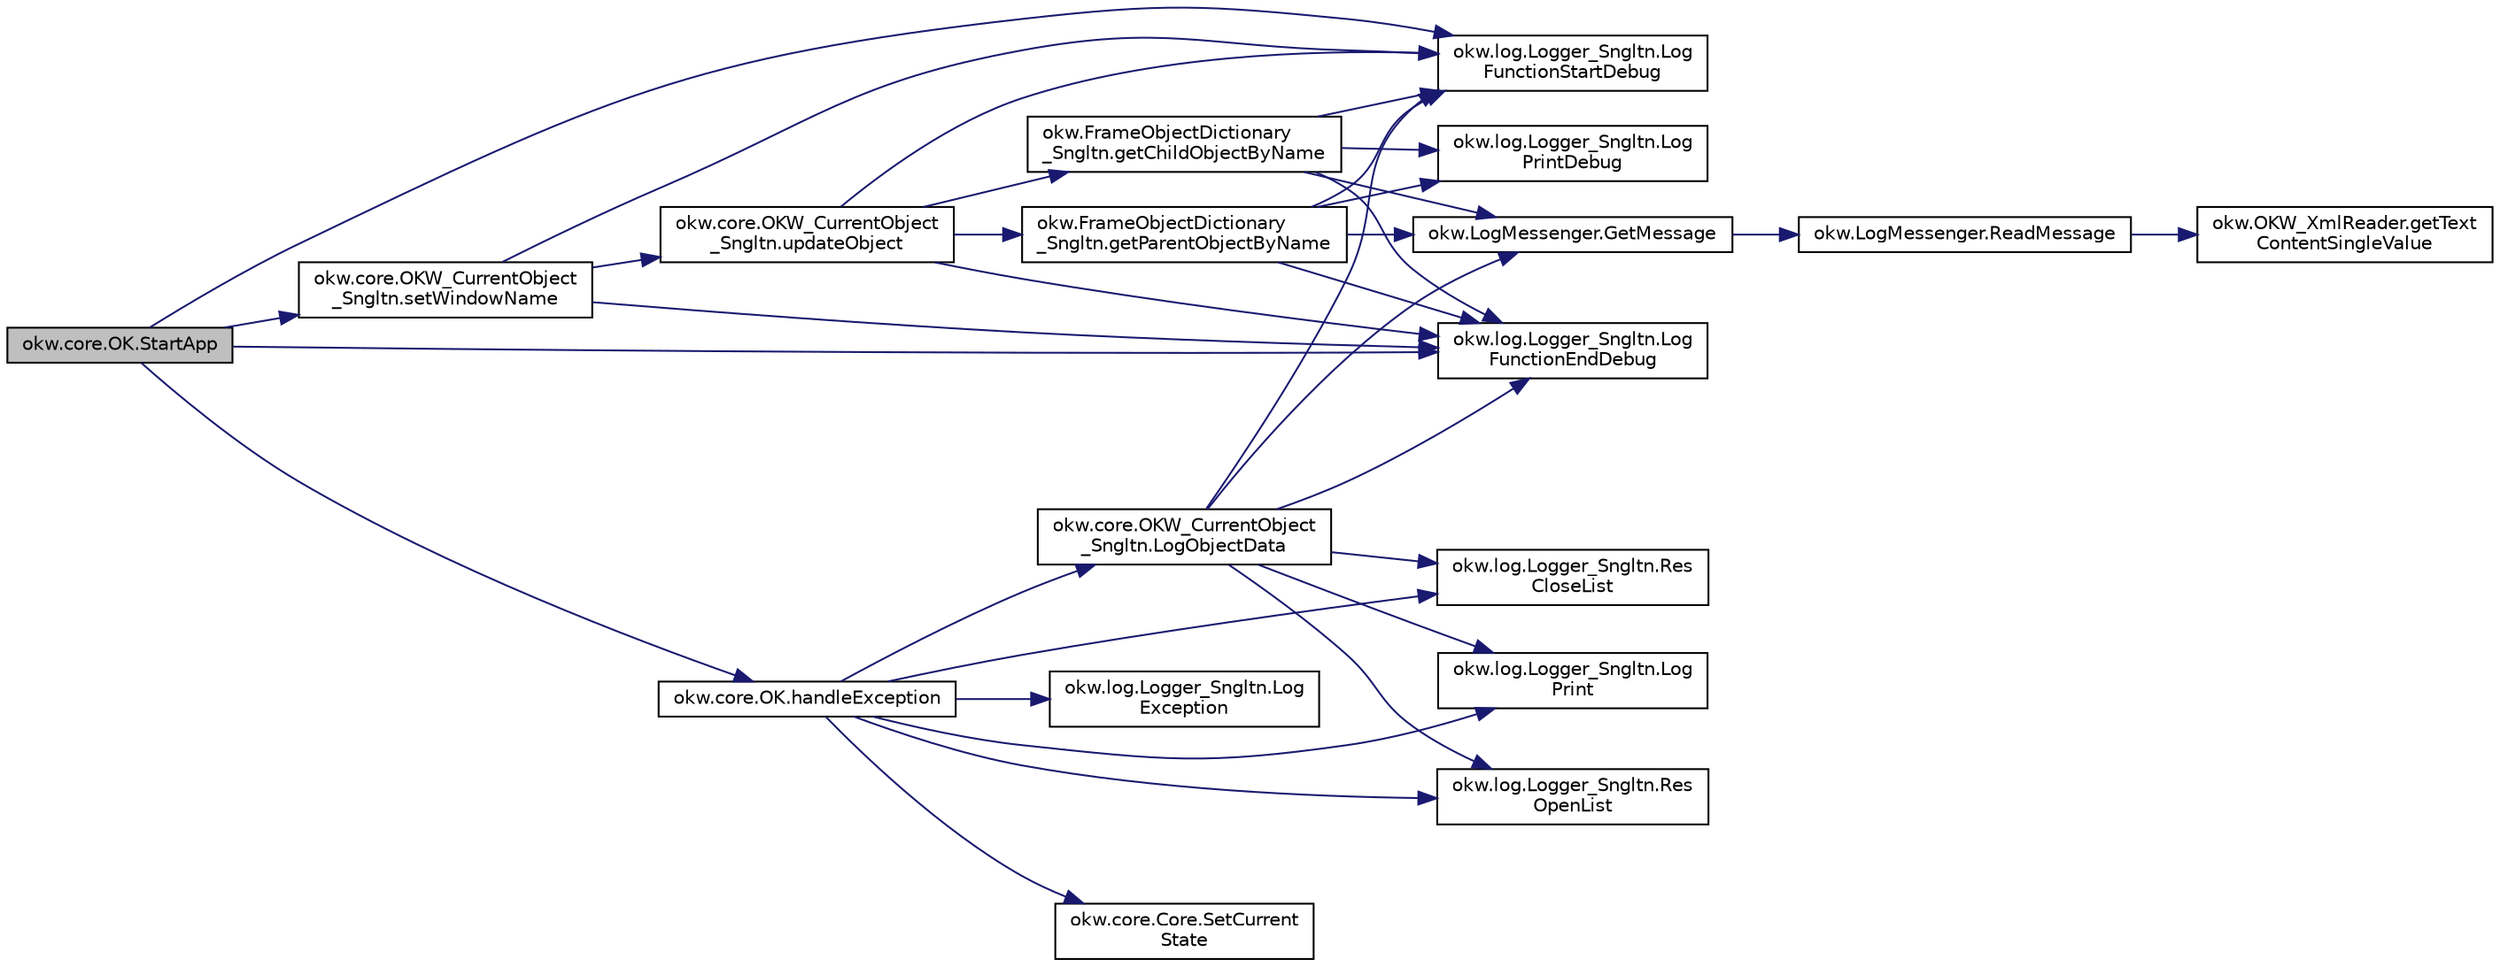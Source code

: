 digraph "okw.core.OK.StartApp"
{
 // INTERACTIVE_SVG=YES
 // LATEX_PDF_SIZE
  edge [fontname="Helvetica",fontsize="10",labelfontname="Helvetica",labelfontsize="10"];
  node [fontname="Helvetica",fontsize="10",shape=record];
  rankdir="LR";
  Node872 [label="okw.core.OK.StartApp",height=0.2,width=0.4,color="black", fillcolor="grey75", style="filled", fontcolor="black",tooltip="Startet die gegebene Anwendung."];
  Node872 -> Node873 [color="midnightblue",fontsize="10",style="solid",fontname="Helvetica"];
  Node873 [label="okw.log.Logger_Sngltn.Log\lFunctionStartDebug",height=0.2,width=0.4,color="black", fillcolor="white", style="filled",URL="$classokw_1_1log_1_1_logger___sngltn.html#a2d4c3d22d2a52b92873ee2f3853d9c42",tooltip="LogFunctionStartDebug:"];
  Node872 -> Node874 [color="midnightblue",fontsize="10",style="solid",fontname="Helvetica"];
  Node874 [label="okw.core.OKW_CurrentObject\l_Sngltn.setWindowName",height=0.2,width=0.4,color="black", fillcolor="white", style="filled",URL="$classokw_1_1core_1_1_o_k_w___current_object___sngltn.html#ad11e643efb1fe66ee4b6e5d4ea58ad24",tooltip="Hier wird der Kontext auf ein Fenster gesetzt."];
  Node874 -> Node873 [color="midnightblue",fontsize="10",style="solid",fontname="Helvetica"];
  Node874 -> Node875 [color="midnightblue",fontsize="10",style="solid",fontname="Helvetica"];
  Node875 [label="okw.core.OKW_CurrentObject\l_Sngltn.updateObject",height=0.2,width=0.4,color="black", fillcolor="white", style="filled",URL="$classokw_1_1core_1_1_o_k_w___current_object___sngltn.html#a51204f2563ba8defb737da6653705819",tooltip="Methode aktualisert zwei Werte:"];
  Node875 -> Node873 [color="midnightblue",fontsize="10",style="solid",fontname="Helvetica"];
  Node875 -> Node876 [color="midnightblue",fontsize="10",style="solid",fontname="Helvetica"];
  Node876 [label="okw.FrameObjectDictionary\l_Sngltn.getParentObjectByName",height=0.2,width=0.4,color="black", fillcolor="white", style="filled",URL="$classokw_1_1_frame_object_dictionary___sngltn.html#aeec07d71cbebe71ec3ec4d27e86d6c5c",tooltip="Die Methode liefert das Frame-Object des gegebenen FN eines Fensterobjektes zurück."];
  Node876 -> Node873 [color="midnightblue",fontsize="10",style="solid",fontname="Helvetica"];
  Node876 -> Node877 [color="midnightblue",fontsize="10",style="solid",fontname="Helvetica"];
  Node877 [label="okw.log.Logger_Sngltn.Log\lPrintDebug",height=0.2,width=0.4,color="black", fillcolor="white", style="filled",URL="$classokw_1_1log_1_1_logger___sngltn.html#a313f97c79ba4662d9daaf7f537dd02f4",tooltip="Loggt eine Nachricht."];
  Node876 -> Node878 [color="midnightblue",fontsize="10",style="solid",fontname="Helvetica"];
  Node878 [label="okw.LogMessenger.GetMessage",height=0.2,width=0.4,color="black", fillcolor="white", style="filled",URL="$classokw_1_1_log_messenger.html#af225d1f037d47b3b085175c09d78bdd2",tooltip="Holt die Log-Meldung für MethodeNmae/Textkey ohne weitere Parameter."];
  Node878 -> Node879 [color="midnightblue",fontsize="10",style="solid",fontname="Helvetica"];
  Node879 [label="okw.LogMessenger.ReadMessage",height=0.2,width=0.4,color="black", fillcolor="white", style="filled",URL="$classokw_1_1_log_messenger.html#a530cd6ab82ec82a04206a2e976ec06e3",tooltip="Interne Kernfunktion holt die Log-Meldung mit Platzhaltern aus der XML-Datei."];
  Node879 -> Node880 [color="midnightblue",fontsize="10",style="solid",fontname="Helvetica"];
  Node880 [label="okw.OKW_XmlReader.getText\lContentSingleValue",height=0.2,width=0.4,color="black", fillcolor="white", style="filled",URL="$classokw_1_1_o_k_w___xml_reader.html#ab920b5335a2e1429c14cc5f8e79f39eb",tooltip="Lies den TextContent eines Tag."];
  Node876 -> Node881 [color="midnightblue",fontsize="10",style="solid",fontname="Helvetica"];
  Node881 [label="okw.log.Logger_Sngltn.Log\lFunctionEndDebug",height=0.2,width=0.4,color="black", fillcolor="white", style="filled",URL="$classokw_1_1log_1_1_logger___sngltn.html#a91b192a4e0381f6d02b791693d0fab84",tooltip="LogFunctionEndDebug:"];
  Node875 -> Node882 [color="midnightblue",fontsize="10",style="solid",fontname="Helvetica"];
  Node882 [label="okw.FrameObjectDictionary\l_Sngltn.getChildObjectByName",height=0.2,width=0.4,color="black", fillcolor="white", style="filled",URL="$classokw_1_1_frame_object_dictionary___sngltn.html#a0a71734828093357dfc88b5fa242e361",tooltip="Die Methode liefert das Objekt des gegebenen Kindobjekttests zurück."];
  Node882 -> Node873 [color="midnightblue",fontsize="10",style="solid",fontname="Helvetica"];
  Node882 -> Node877 [color="midnightblue",fontsize="10",style="solid",fontname="Helvetica"];
  Node882 -> Node878 [color="midnightblue",fontsize="10",style="solid",fontname="Helvetica"];
  Node882 -> Node881 [color="midnightblue",fontsize="10",style="solid",fontname="Helvetica"];
  Node875 -> Node881 [color="midnightblue",fontsize="10",style="solid",fontname="Helvetica"];
  Node874 -> Node881 [color="midnightblue",fontsize="10",style="solid",fontname="Helvetica"];
  Node872 -> Node883 [color="midnightblue",fontsize="10",style="solid",fontname="Helvetica"];
  Node883 [label="okw.core.OK.handleException",height=0.2,width=0.4,color="black", fillcolor="white", style="filled",URL="$classokw_1_1core_1_1_o_k.html#a5a6db6a457bcb71c893f5d4eb615b2b7",tooltip="Zentrale Exception-Behandlung."];
  Node883 -> Node884 [color="midnightblue",fontsize="10",style="solid",fontname="Helvetica"];
  Node884 [label="okw.log.Logger_Sngltn.Log\lPrint",height=0.2,width=0.4,color="black", fillcolor="white", style="filled",URL="$classokw_1_1log_1_1_logger___sngltn.html#a8ebceaddd6cc6963ddb8e08c72ea808c",tooltip="LogPrint Function: Prints the values of expressions to the results file."];
  Node883 -> Node885 [color="midnightblue",fontsize="10",style="solid",fontname="Helvetica"];
  Node885 [label="okw.log.Logger_Sngltn.Log\lException",height=0.2,width=0.4,color="black", fillcolor="white", style="filled",URL="$classokw_1_1log_1_1_logger___sngltn.html#aa29d396a2b9df1ac57079d777c548181",tooltip="LogException Function: Logs a Script Exception to the results file."];
  Node883 -> Node886 [color="midnightblue",fontsize="10",style="solid",fontname="Helvetica"];
  Node886 [label="okw.log.Logger_Sngltn.Res\lOpenList",height=0.2,width=0.4,color="black", fillcolor="white", style="filled",URL="$classokw_1_1log_1_1_logger___sngltn.html#ab4fc711bb4c754f251372ff3b14ab9c9",tooltip="Creates a new hierarchical level in the results file."];
  Node883 -> Node887 [color="midnightblue",fontsize="10",style="solid",fontname="Helvetica"];
  Node887 [label="okw.log.Logger_Sngltn.Res\lCloseList",height=0.2,width=0.4,color="black", fillcolor="white", style="filled",URL="$classokw_1_1log_1_1_logger___sngltn.html#a9b54104f7e0b4c0a473877b19dfaed56",tooltip="Closes a hierarchical level in the results file that was opened with ResOpenList."];
  Node883 -> Node888 [color="midnightblue",fontsize="10",style="solid",fontname="Helvetica"];
  Node888 [label="okw.core.OKW_CurrentObject\l_Sngltn.LogObjectData",height=0.2,width=0.4,color="black", fillcolor="white", style="filled",URL="$classokw_1_1core_1_1_o_k_w___current_object___sngltn.html#a01b48f2c86a2f91909143ee9063dfd86",tooltip="Methode gibt alle wichtigen Informationen zum aktuellen Objekt aus."];
  Node888 -> Node873 [color="midnightblue",fontsize="10",style="solid",fontname="Helvetica"];
  Node888 -> Node886 [color="midnightblue",fontsize="10",style="solid",fontname="Helvetica"];
  Node888 -> Node884 [color="midnightblue",fontsize="10",style="solid",fontname="Helvetica"];
  Node888 -> Node878 [color="midnightblue",fontsize="10",style="solid",fontname="Helvetica"];
  Node888 -> Node887 [color="midnightblue",fontsize="10",style="solid",fontname="Helvetica"];
  Node888 -> Node881 [color="midnightblue",fontsize="10",style="solid",fontname="Helvetica"];
  Node883 -> Node889 [color="midnightblue",fontsize="10",style="solid",fontname="Helvetica"];
  Node889 [label="okw.core.Core.SetCurrent\lState",height=0.2,width=0.4,color="black", fillcolor="white", style="filled",URL="$classokw_1_1core_1_1_core.html#aafe6e3d88e810dabf350b37058d4af97",tooltip="Setter zum Setzen des aktuellen Zustandes."];
  Node872 -> Node881 [color="midnightblue",fontsize="10",style="solid",fontname="Helvetica"];
}
